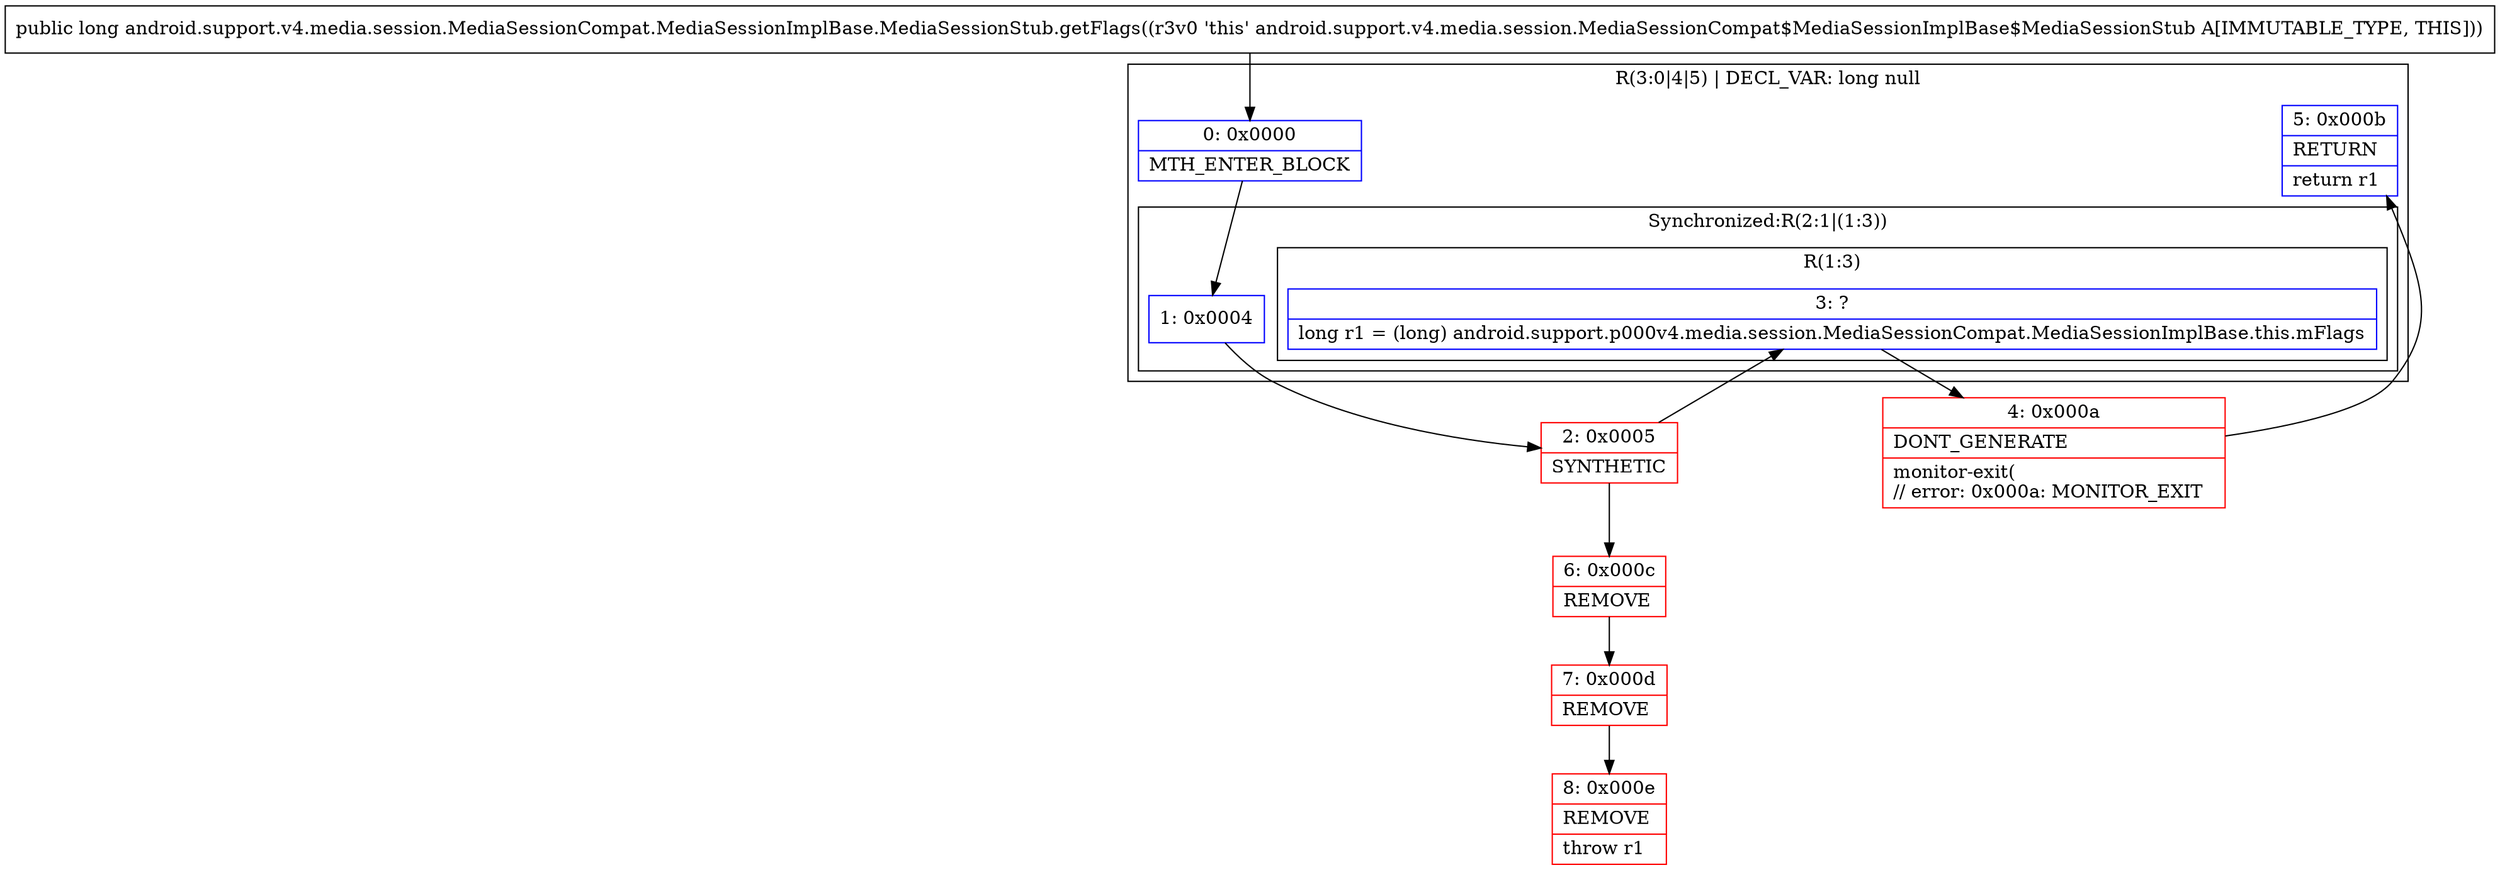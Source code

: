 digraph "CFG forandroid.support.v4.media.session.MediaSessionCompat.MediaSessionImplBase.MediaSessionStub.getFlags()J" {
subgraph cluster_Region_1748747665 {
label = "R(3:0|4|5) | DECL_VAR: long null\l";
node [shape=record,color=blue];
Node_0 [shape=record,label="{0\:\ 0x0000|MTH_ENTER_BLOCK\l}"];
subgraph cluster_SynchronizedRegion_493924534 {
label = "Synchronized:R(2:1|(1:3))";
node [shape=record,color=blue];
Node_1 [shape=record,label="{1\:\ 0x0004}"];
subgraph cluster_Region_1501573420 {
label = "R(1:3)";
node [shape=record,color=blue];
Node_3 [shape=record,label="{3\:\ ?|long r1 = (long) android.support.p000v4.media.session.MediaSessionCompat.MediaSessionImplBase.this.mFlags\l}"];
}
}
Node_5 [shape=record,label="{5\:\ 0x000b|RETURN\l|return r1\l}"];
}
Node_2 [shape=record,color=red,label="{2\:\ 0x0005|SYNTHETIC\l}"];
Node_4 [shape=record,color=red,label="{4\:\ 0x000a|DONT_GENERATE\l|monitor\-exit(\l\/\/ error: 0x000a: MONITOR_EXIT  \l}"];
Node_6 [shape=record,color=red,label="{6\:\ 0x000c|REMOVE\l}"];
Node_7 [shape=record,color=red,label="{7\:\ 0x000d|REMOVE\l}"];
Node_8 [shape=record,color=red,label="{8\:\ 0x000e|REMOVE\l|throw r1\l}"];
MethodNode[shape=record,label="{public long android.support.v4.media.session.MediaSessionCompat.MediaSessionImplBase.MediaSessionStub.getFlags((r3v0 'this' android.support.v4.media.session.MediaSessionCompat$MediaSessionImplBase$MediaSessionStub A[IMMUTABLE_TYPE, THIS])) }"];
MethodNode -> Node_0;
Node_0 -> Node_1;
Node_1 -> Node_2;
Node_3 -> Node_4;
Node_2 -> Node_3;
Node_2 -> Node_6;
Node_4 -> Node_5;
Node_6 -> Node_7;
Node_7 -> Node_8;
}

